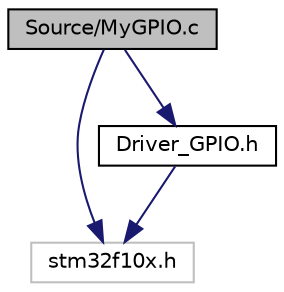 digraph "Source/MyGPIO.c"
{
 // LATEX_PDF_SIZE
  edge [fontname="Helvetica",fontsize="10",labelfontname="Helvetica",labelfontsize="10"];
  node [fontname="Helvetica",fontsize="10",shape=record];
  Node1 [label="Source/MyGPIO.c",height=0.2,width=0.4,color="black", fillcolor="grey75", style="filled", fontcolor="black",tooltip=" "];
  Node1 -> Node2 [color="midnightblue",fontsize="10",style="solid",fontname="Helvetica"];
  Node2 [label="stm32f10x.h",height=0.2,width=0.4,color="grey75", fillcolor="white", style="filled",tooltip=" "];
  Node1 -> Node3 [color="midnightblue",fontsize="10",style="solid",fontname="Helvetica"];
  Node3 [label="Driver_GPIO.h",height=0.2,width=0.4,color="black", fillcolor="white", style="filled",URL="$Driver__GPIO_8h.html",tooltip="Driver to control GPIOs."];
  Node3 -> Node2 [color="midnightblue",fontsize="10",style="solid",fontname="Helvetica"];
}
